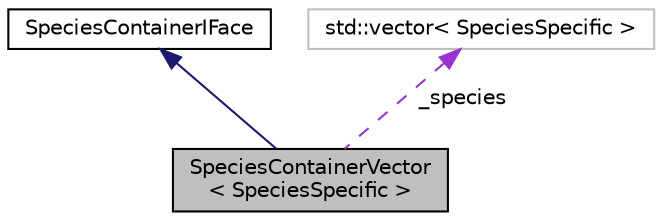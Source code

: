 digraph "SpeciesContainerVector&lt; SpeciesSpecific &gt;"
{
 // INTERACTIVE_SVG=YES
  edge [fontname="Helvetica",fontsize="10",labelfontname="Helvetica",labelfontsize="10"];
  node [fontname="Helvetica",fontsize="10",shape=record];
  Node2 [label="SpeciesContainerVector\l\< SpeciesSpecific \>",height=0.2,width=0.4,color="black", fillcolor="grey75", style="filled", fontcolor="black"];
  Node3 -> Node2 [dir="back",color="midnightblue",fontsize="10",style="solid",fontname="Helvetica"];
  Node3 [label="SpeciesContainerIFace",height=0.2,width=0.4,color="black", fillcolor="white", style="filled",URL="$classSpeciesContainerIFace.html",tooltip="An abstract interface for a container of Species objects. "];
  Node4 -> Node2 [dir="back",color="darkorchid3",fontsize="10",style="dashed",label=" _species" ,fontname="Helvetica"];
  Node4 [label="std::vector\< SpeciesSpecific \>",height=0.2,width=0.4,color="grey75", fillcolor="white", style="filled"];
}
